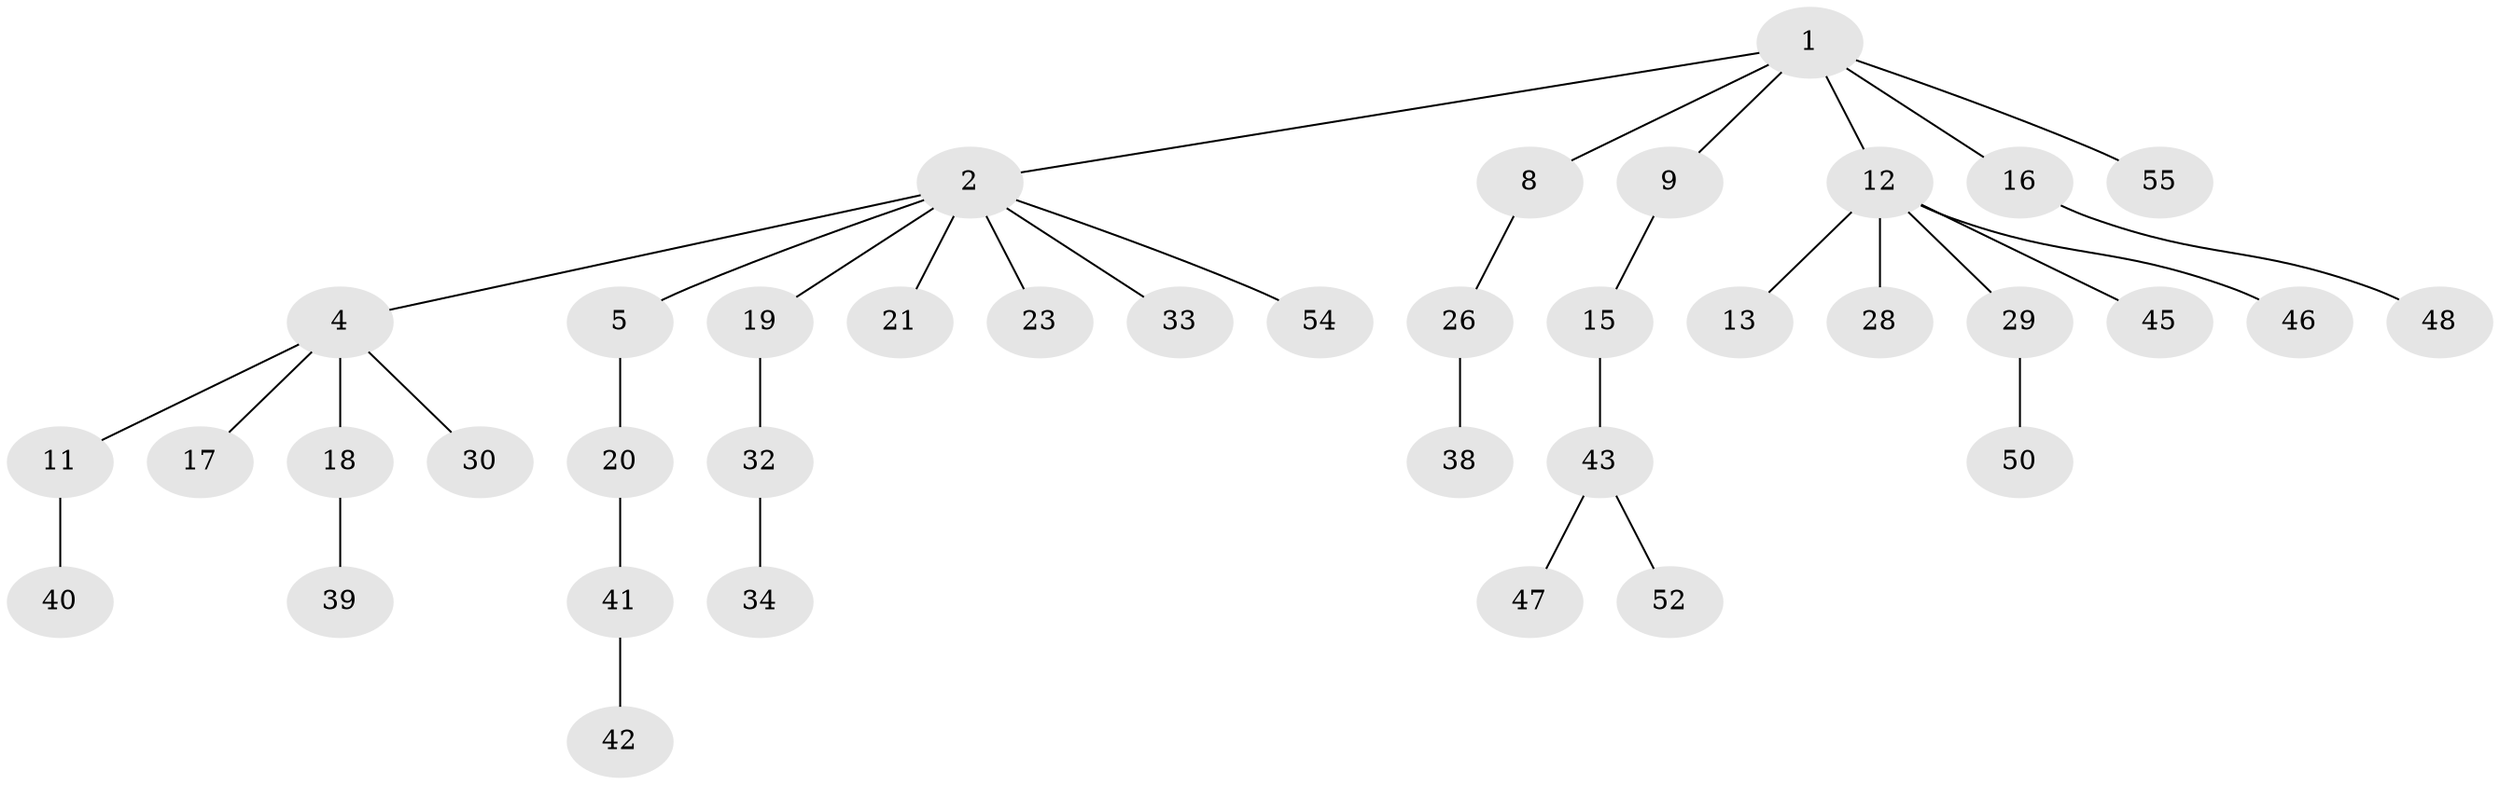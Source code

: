 // Generated by graph-tools (version 1.1) at 2025/24/03/03/25 07:24:07]
// undirected, 38 vertices, 37 edges
graph export_dot {
graph [start="1"]
  node [color=gray90,style=filled];
  1 [super="+3"];
  2 [super="+10"];
  4 [super="+7"];
  5 [super="+6"];
  8 [super="+14"];
  9 [super="+24"];
  11 [super="+22"];
  12 [super="+36"];
  13 [super="+56"];
  15 [super="+37"];
  16 [super="+25"];
  17;
  18 [super="+27"];
  19;
  20;
  21;
  23 [super="+35"];
  26 [super="+49"];
  28;
  29 [super="+31"];
  30;
  32 [super="+44"];
  33;
  34 [super="+57"];
  38;
  39;
  40;
  41;
  42 [super="+51"];
  43 [super="+53"];
  45;
  46 [super="+58"];
  47;
  48;
  50;
  52;
  54;
  55;
  1 -- 2;
  1 -- 8;
  1 -- 12;
  1 -- 16;
  1 -- 9;
  1 -- 55;
  2 -- 4;
  2 -- 5;
  2 -- 23;
  2 -- 33;
  2 -- 19;
  2 -- 21;
  2 -- 54;
  4 -- 11;
  4 -- 17;
  4 -- 18;
  4 -- 30;
  5 -- 20;
  8 -- 26;
  9 -- 15;
  11 -- 40;
  12 -- 13;
  12 -- 28;
  12 -- 29;
  12 -- 45;
  12 -- 46;
  15 -- 43;
  16 -- 48;
  18 -- 39;
  19 -- 32;
  20 -- 41;
  26 -- 38;
  29 -- 50;
  32 -- 34;
  41 -- 42;
  43 -- 47;
  43 -- 52;
}
